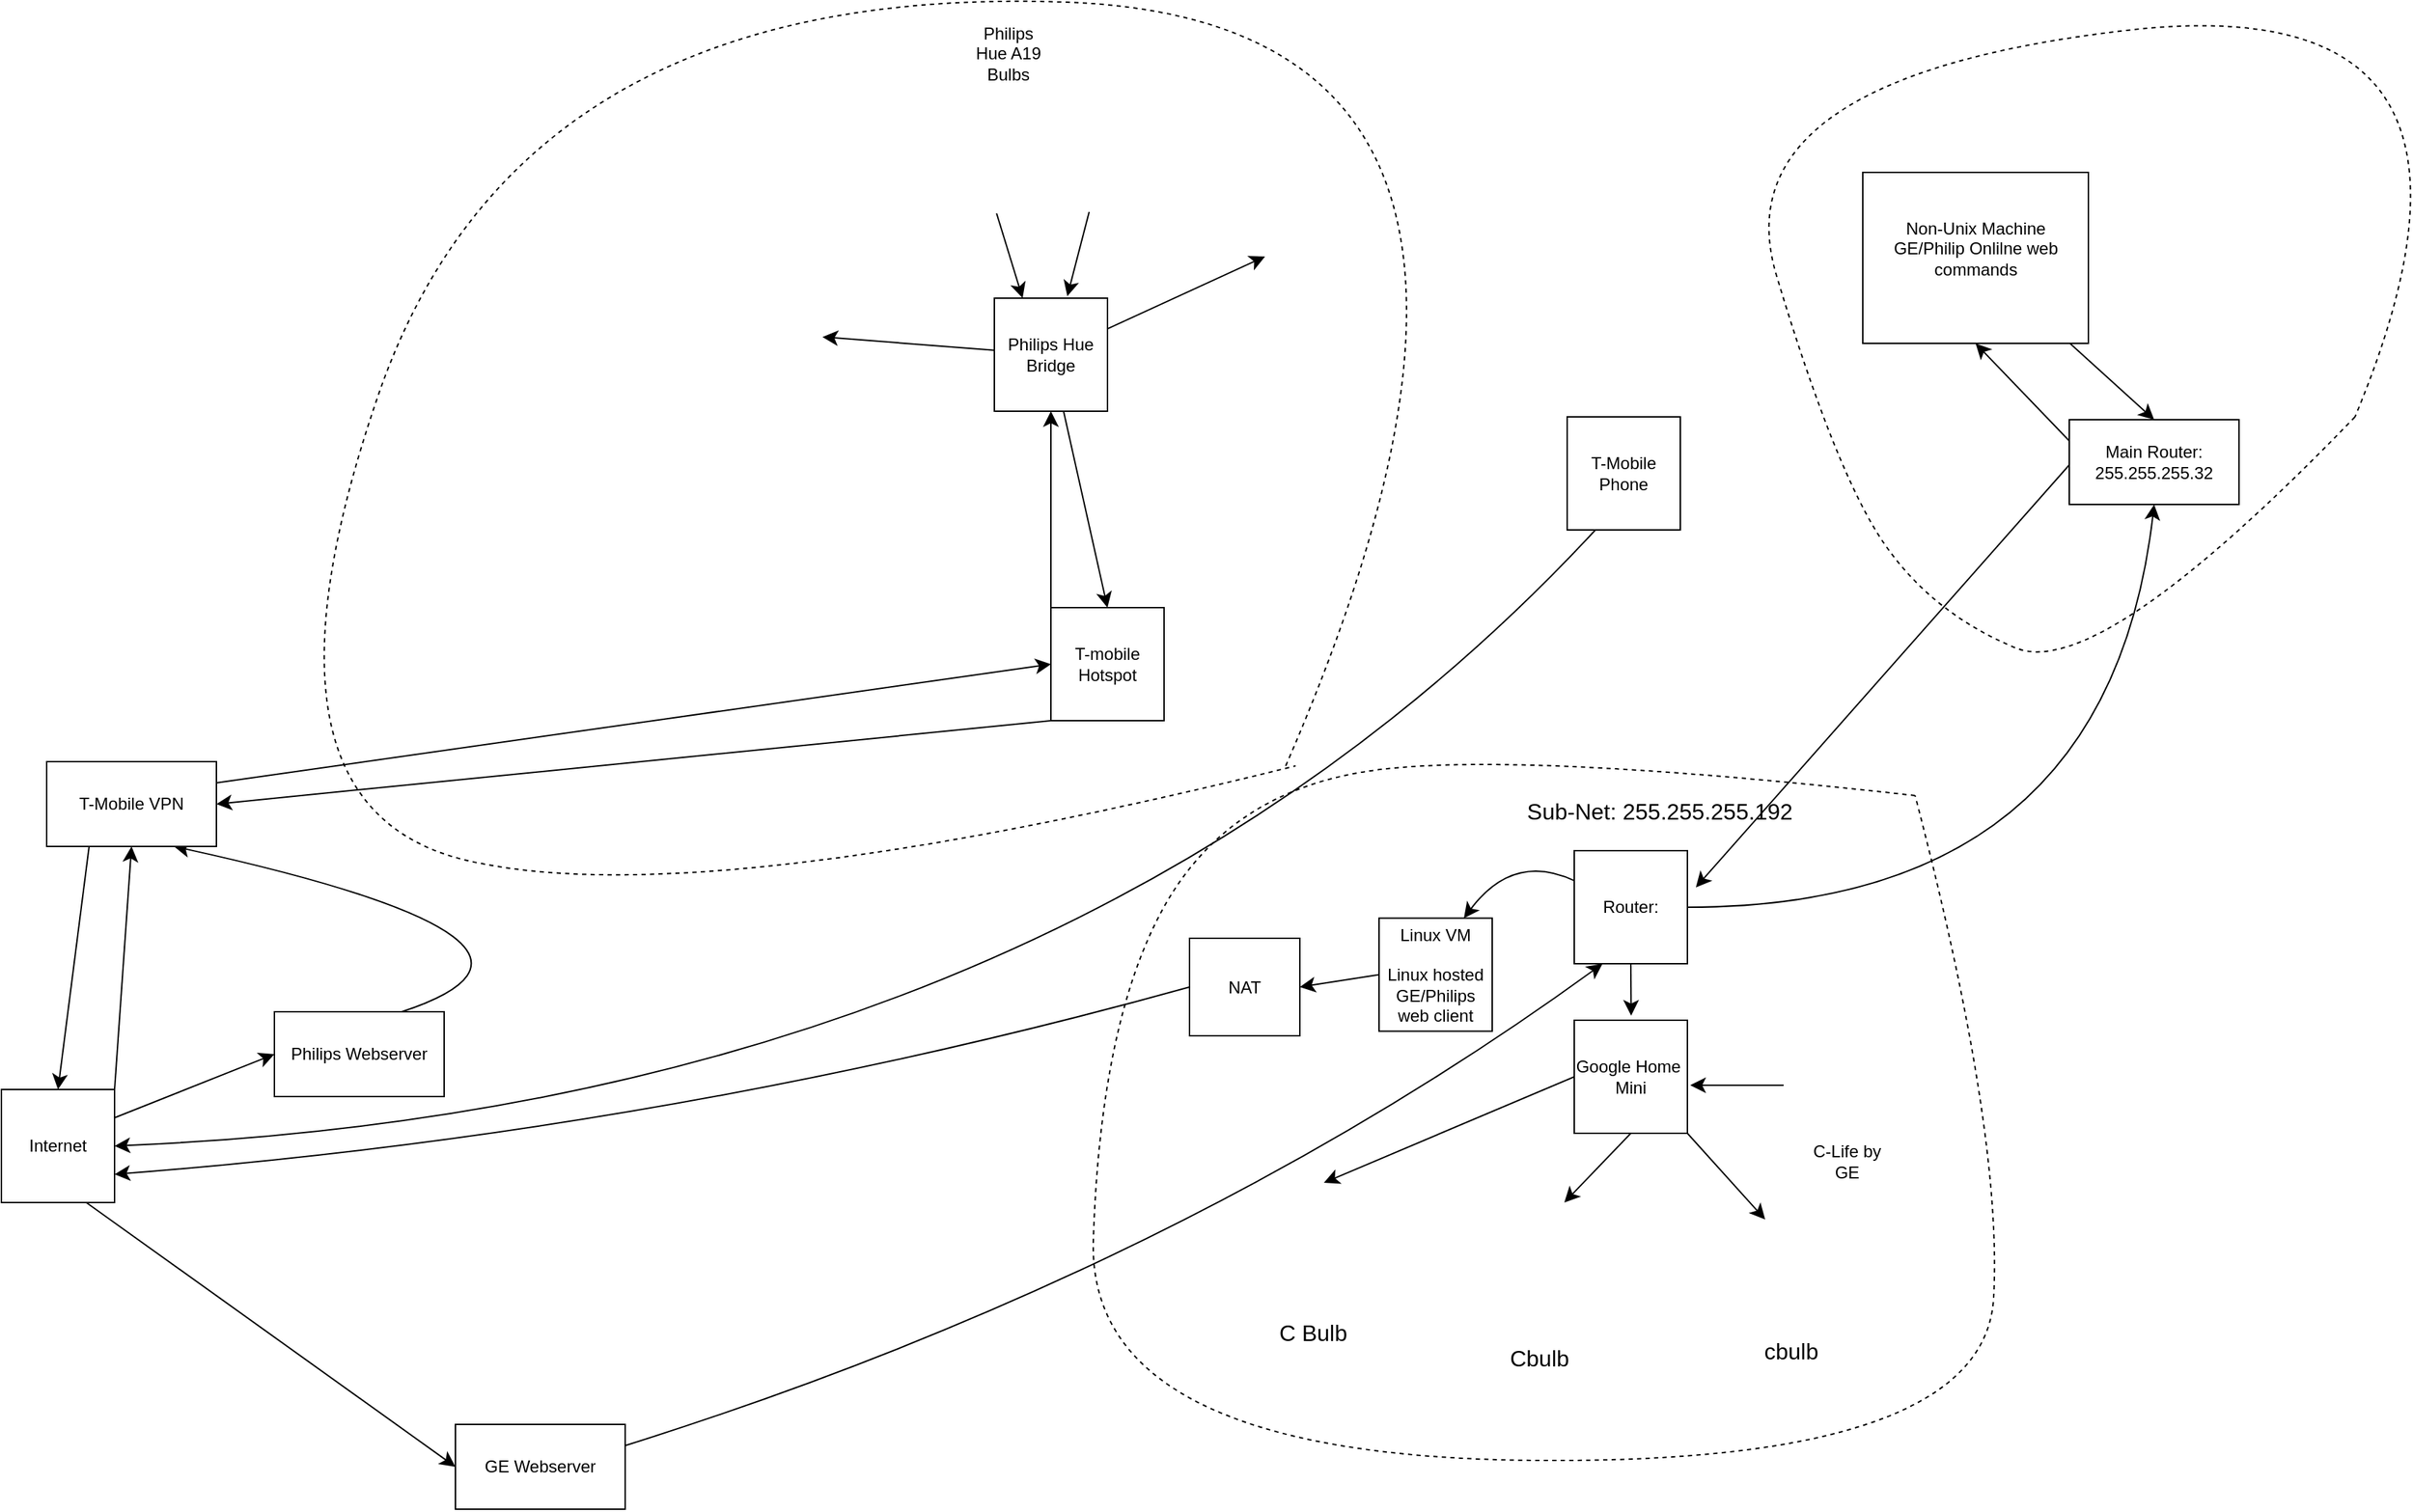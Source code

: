 <mxfile version="26.0.10">
  <diagram name="Page-1" id="0PDTeWTnHMTXMjLwmvuA">
    <mxGraphModel dx="3700" dy="1646" grid="0" gridSize="10" guides="1" tooltips="1" connect="1" arrows="1" fold="1" page="0" pageScale="1" pageWidth="850" pageHeight="1100" math="0" shadow="0">
      <root>
        <mxCell id="0" />
        <mxCell id="1" parent="0" />
        <mxCell id="hASC08Up0jTJIxxnL5Ud-16" style="edgeStyle=none;curved=1;rounded=0;orthogonalLoop=1;jettySize=auto;html=1;fontSize=12;startSize=8;endSize=8;entryX=0.75;entryY=0;entryDx=0;entryDy=0;" edge="1" parent="1" source="hASC08Up0jTJIxxnL5Ud-1" target="hASC08Up0jTJIxxnL5Ud-17">
          <mxGeometry relative="1" as="geometry">
            <mxPoint x="80.0" y="345.75" as="targetPoint" />
            <Array as="points">
              <mxPoint x="135" y="259" />
            </Array>
          </mxGeometry>
        </mxCell>
        <mxCell id="hASC08Up0jTJIxxnL5Ud-18" style="edgeStyle=none;curved=1;rounded=0;orthogonalLoop=1;jettySize=auto;html=1;exitX=0.5;exitY=1;exitDx=0;exitDy=0;fontSize=12;startSize=8;endSize=8;" edge="1" parent="1" source="hASC08Up0jTJIxxnL5Ud-1">
          <mxGeometry relative="1" as="geometry">
            <mxPoint x="218.25" y="374.75" as="targetPoint" />
          </mxGeometry>
        </mxCell>
        <mxCell id="hASC08Up0jTJIxxnL5Ud-35" style="edgeStyle=none;curved=1;rounded=0;orthogonalLoop=1;jettySize=auto;html=1;fontSize=12;startSize=8;endSize=8;entryX=0.5;entryY=1;entryDx=0;entryDy=0;" edge="1" parent="1" source="hASC08Up0jTJIxxnL5Ud-1" target="hASC08Up0jTJIxxnL5Ud-37">
          <mxGeometry relative="1" as="geometry">
            <mxPoint x="534.096" y="185.231" as="targetPoint" />
            <Array as="points">
              <mxPoint x="555" y="298" />
            </Array>
          </mxGeometry>
        </mxCell>
        <mxCell id="hASC08Up0jTJIxxnL5Ud-1" value="Router:" style="whiteSpace=wrap;html=1;aspect=fixed;" vertex="1" parent="1">
          <mxGeometry x="178" y="258" width="80" height="80" as="geometry" />
        </mxCell>
        <mxCell id="hASC08Up0jTJIxxnL5Ud-12" style="edgeStyle=none;curved=1;rounded=0;orthogonalLoop=1;jettySize=auto;html=1;fontSize=12;startSize=8;endSize=8;entryX=0.5;entryY=0;entryDx=0;entryDy=0;" edge="1" parent="1" source="hASC08Up0jTJIxxnL5Ud-2" target="hASC08Up0jTJIxxnL5Ud-4">
          <mxGeometry relative="1" as="geometry">
            <mxPoint x="-68.4" y="-93" as="targetPoint" />
          </mxGeometry>
        </mxCell>
        <mxCell id="hASC08Up0jTJIxxnL5Ud-38" style="edgeStyle=none;curved=1;rounded=0;orthogonalLoop=1;jettySize=auto;html=1;fontSize=12;startSize=8;endSize=8;" edge="1" parent="1" source="hASC08Up0jTJIxxnL5Ud-2">
          <mxGeometry relative="1" as="geometry">
            <mxPoint x="-353.528" y="-105.556" as="targetPoint" />
          </mxGeometry>
        </mxCell>
        <mxCell id="hASC08Up0jTJIxxnL5Ud-39" style="edgeStyle=none;curved=1;rounded=0;orthogonalLoop=1;jettySize=auto;html=1;fontSize=12;startSize=8;endSize=8;" edge="1" parent="1" source="hASC08Up0jTJIxxnL5Ud-2">
          <mxGeometry relative="1" as="geometry">
            <mxPoint x="-40.639" y="-162.444" as="targetPoint" />
          </mxGeometry>
        </mxCell>
        <mxCell id="hASC08Up0jTJIxxnL5Ud-2" value="Philips Hue Bridge" style="whiteSpace=wrap;html=1;aspect=fixed;" vertex="1" parent="1">
          <mxGeometry x="-232" y="-133" width="80" height="80" as="geometry" />
        </mxCell>
        <mxCell id="hASC08Up0jTJIxxnL5Ud-54" style="edgeStyle=none;curved=1;rounded=0;orthogonalLoop=1;jettySize=auto;html=1;exitX=0.5;exitY=1;exitDx=0;exitDy=0;entryX=0.5;entryY=0;entryDx=0;entryDy=0;fontSize=12;startSize=8;endSize=8;" edge="1" parent="1" source="hASC08Up0jTJIxxnL5Ud-3" target="hASC08Up0jTJIxxnL5Ud-51">
          <mxGeometry relative="1" as="geometry" />
        </mxCell>
        <mxCell id="hASC08Up0jTJIxxnL5Ud-55" style="edgeStyle=none;curved=1;rounded=0;orthogonalLoop=1;jettySize=auto;html=1;exitX=0;exitY=0.5;exitDx=0;exitDy=0;entryX=0.5;entryY=0;entryDx=0;entryDy=0;fontSize=12;startSize=8;endSize=8;" edge="1" parent="1" source="hASC08Up0jTJIxxnL5Ud-3" target="hASC08Up0jTJIxxnL5Ud-50">
          <mxGeometry relative="1" as="geometry" />
        </mxCell>
        <mxCell id="hASC08Up0jTJIxxnL5Ud-56" style="edgeStyle=none;curved=1;rounded=0;orthogonalLoop=1;jettySize=auto;html=1;exitX=1;exitY=1;exitDx=0;exitDy=0;entryX=0.25;entryY=0;entryDx=0;entryDy=0;fontSize=12;startSize=8;endSize=8;" edge="1" parent="1" source="hASC08Up0jTJIxxnL5Ud-3" target="hASC08Up0jTJIxxnL5Ud-52">
          <mxGeometry relative="1" as="geometry" />
        </mxCell>
        <mxCell id="hASC08Up0jTJIxxnL5Ud-3" value="Google Home&amp;nbsp;&lt;div&gt;Mini&lt;/div&gt;" style="whiteSpace=wrap;html=1;aspect=fixed;" vertex="1" parent="1">
          <mxGeometry x="178" y="378" width="80" height="80" as="geometry" />
        </mxCell>
        <mxCell id="hASC08Up0jTJIxxnL5Ud-15" style="edgeStyle=none;curved=1;rounded=0;orthogonalLoop=1;jettySize=auto;html=1;exitX=0;exitY=0.25;exitDx=0;exitDy=0;fontSize=12;startSize=8;endSize=8;entryX=0.5;entryY=1;entryDx=0;entryDy=0;" edge="1" parent="1" source="hASC08Up0jTJIxxnL5Ud-4" target="hASC08Up0jTJIxxnL5Ud-2">
          <mxGeometry relative="1" as="geometry">
            <mxPoint x="-148" y="-73" as="targetPoint" />
          </mxGeometry>
        </mxCell>
        <mxCell id="hASC08Up0jTJIxxnL5Ud-92" style="edgeStyle=none;curved=1;rounded=0;orthogonalLoop=1;jettySize=auto;html=1;exitX=0;exitY=1;exitDx=0;exitDy=0;entryX=1;entryY=0.5;entryDx=0;entryDy=0;fontSize=12;startSize=8;endSize=8;" edge="1" parent="1" source="hASC08Up0jTJIxxnL5Ud-4" target="hASC08Up0jTJIxxnL5Ud-64">
          <mxGeometry relative="1" as="geometry" />
        </mxCell>
        <mxCell id="hASC08Up0jTJIxxnL5Ud-4" value="T-mobile Hotspot" style="whiteSpace=wrap;html=1;aspect=fixed;" vertex="1" parent="1">
          <mxGeometry x="-192" y="86" width="80" height="80" as="geometry" />
        </mxCell>
        <mxCell id="hASC08Up0jTJIxxnL5Ud-82" style="edgeStyle=none;curved=1;rounded=0;orthogonalLoop=1;jettySize=auto;html=1;exitX=0.25;exitY=1;exitDx=0;exitDy=0;entryX=1;entryY=0.5;entryDx=0;entryDy=0;fontSize=12;startSize=8;endSize=8;" edge="1" parent="1" source="hASC08Up0jTJIxxnL5Ud-5" target="hASC08Up0jTJIxxnL5Ud-7">
          <mxGeometry relative="1" as="geometry">
            <Array as="points">
              <mxPoint x="-184" y="438" />
            </Array>
          </mxGeometry>
        </mxCell>
        <mxCell id="hASC08Up0jTJIxxnL5Ud-5" value="T-Mobile Phone" style="whiteSpace=wrap;html=1;aspect=fixed;" vertex="1" parent="1">
          <mxGeometry x="173" y="-49" width="80" height="80" as="geometry" />
        </mxCell>
        <mxCell id="hASC08Up0jTJIxxnL5Ud-80" style="edgeStyle=none;curved=1;rounded=0;orthogonalLoop=1;jettySize=auto;html=1;exitX=1;exitY=0;exitDx=0;exitDy=0;entryX=0.5;entryY=1;entryDx=0;entryDy=0;fontSize=12;startSize=8;endSize=8;" edge="1" parent="1" source="hASC08Up0jTJIxxnL5Ud-7" target="hASC08Up0jTJIxxnL5Ud-64">
          <mxGeometry relative="1" as="geometry" />
        </mxCell>
        <mxCell id="hASC08Up0jTJIxxnL5Ud-87" style="edgeStyle=none;curved=1;rounded=0;orthogonalLoop=1;jettySize=auto;html=1;exitX=1;exitY=0.25;exitDx=0;exitDy=0;entryX=0;entryY=0.5;entryDx=0;entryDy=0;fontSize=12;startSize=8;endSize=8;" edge="1" parent="1" source="hASC08Up0jTJIxxnL5Ud-7" target="hASC08Up0jTJIxxnL5Ud-63">
          <mxGeometry relative="1" as="geometry" />
        </mxCell>
        <mxCell id="hASC08Up0jTJIxxnL5Ud-90" style="edgeStyle=none;curved=1;rounded=0;orthogonalLoop=1;jettySize=auto;html=1;exitX=0.75;exitY=1;exitDx=0;exitDy=0;entryX=0;entryY=0.5;entryDx=0;entryDy=0;fontSize=12;startSize=8;endSize=8;" edge="1" parent="1" source="hASC08Up0jTJIxxnL5Ud-7" target="hASC08Up0jTJIxxnL5Ud-62">
          <mxGeometry relative="1" as="geometry" />
        </mxCell>
        <mxCell id="hASC08Up0jTJIxxnL5Ud-7" value="Internet" style="whiteSpace=wrap;html=1;aspect=fixed;" vertex="1" parent="1">
          <mxGeometry x="-934" y="427" width="80" height="80" as="geometry" />
        </mxCell>
        <mxCell id="hASC08Up0jTJIxxnL5Ud-10" style="edgeStyle=none;curved=1;rounded=0;orthogonalLoop=1;jettySize=auto;html=1;entryX=0.25;entryY=0;entryDx=0;entryDy=0;fontSize=12;startSize=8;endSize=8;" edge="1" parent="1" source="hASC08Up0jTJIxxnL5Ud-8" target="hASC08Up0jTJIxxnL5Ud-2">
          <mxGeometry relative="1" as="geometry" />
        </mxCell>
        <mxCell id="hASC08Up0jTJIxxnL5Ud-8" value="" style="shape=image;html=1;verticalAlign=top;verticalLabelPosition=bottom;labelBackgroundColor=#ffffff;imageAspect=0;aspect=fixed;image=https://cdn0.iconfinder.com/data/icons/evericons-24px-vol-2/24/lightbulb-128.png" vertex="1" parent="1">
          <mxGeometry x="-284" y="-275" width="82" height="82" as="geometry" />
        </mxCell>
        <mxCell id="hASC08Up0jTJIxxnL5Ud-9" value="" style="shape=image;html=1;verticalAlign=top;verticalLabelPosition=bottom;labelBackgroundColor=#ffffff;imageAspect=0;aspect=fixed;image=https://cdn0.iconfinder.com/data/icons/evericons-24px-vol-2/24/lightbulb-128.png" vertex="1" parent="1">
          <mxGeometry x="-195" y="-275" width="81" height="81" as="geometry" />
        </mxCell>
        <mxCell id="hASC08Up0jTJIxxnL5Ud-11" style="edgeStyle=none;curved=1;rounded=0;orthogonalLoop=1;jettySize=auto;html=1;entryX=0.645;entryY=-0.017;entryDx=0;entryDy=0;entryPerimeter=0;fontSize=12;startSize=8;endSize=8;" edge="1" parent="1" source="hASC08Up0jTJIxxnL5Ud-9" target="hASC08Up0jTJIxxnL5Ud-2">
          <mxGeometry relative="1" as="geometry" />
        </mxCell>
        <mxCell id="hASC08Up0jTJIxxnL5Ud-74" style="edgeStyle=none;curved=1;rounded=0;orthogonalLoop=1;jettySize=auto;html=1;exitX=0;exitY=0.5;exitDx=0;exitDy=0;entryX=1;entryY=0.5;entryDx=0;entryDy=0;fontSize=12;startSize=8;endSize=8;" edge="1" parent="1" source="hASC08Up0jTJIxxnL5Ud-17" target="hASC08Up0jTJIxxnL5Ud-24">
          <mxGeometry relative="1" as="geometry" />
        </mxCell>
        <mxCell id="hASC08Up0jTJIxxnL5Ud-17" value="Linux VM&lt;div&gt;&lt;br&gt;&lt;div&gt;Linux hosted GE/Philips web client&lt;/div&gt;&lt;/div&gt;" style="whiteSpace=wrap;html=1;aspect=fixed;" vertex="1" parent="1">
          <mxGeometry x="40.0" y="305.75" width="80" height="80" as="geometry" />
        </mxCell>
        <mxCell id="hASC08Up0jTJIxxnL5Ud-23" style="edgeStyle=none;curved=1;rounded=0;orthogonalLoop=1;jettySize=auto;html=1;fontSize=12;startSize=8;endSize=8;" edge="1" parent="1">
          <mxGeometry relative="1" as="geometry">
            <mxPoint x="260.0" y="424.0" as="targetPoint" />
            <mxPoint x="326" y="424.0" as="sourcePoint" />
          </mxGeometry>
        </mxCell>
        <mxCell id="hASC08Up0jTJIxxnL5Ud-19" value="" style="shape=image;html=1;verticalAlign=top;verticalLabelPosition=bottom;labelBackgroundColor=#ffffff;imageAspect=0;aspect=fixed;image=https://cdn0.iconfinder.com/data/icons/evericons-24px-vol-2/24/lightbulb-128.png" vertex="1" parent="1">
          <mxGeometry x="328" y="362" width="92" height="92" as="geometry" />
        </mxCell>
        <mxCell id="hASC08Up0jTJIxxnL5Ud-21" value="C-Life by GE" style="text;html=1;align=center;verticalAlign=middle;whiteSpace=wrap;rounded=0;" vertex="1" parent="1">
          <mxGeometry x="341" y="463" width="60" height="30" as="geometry" />
        </mxCell>
        <mxCell id="hASC08Up0jTJIxxnL5Ud-22" value="Philips Hue A19 Bulbs&lt;div&gt;&lt;br&gt;&lt;/div&gt;" style="text;html=1;align=center;verticalAlign=middle;whiteSpace=wrap;rounded=0;" vertex="1" parent="1">
          <mxGeometry x="-252" y="-314" width="60" height="30" as="geometry" />
        </mxCell>
        <mxCell id="hASC08Up0jTJIxxnL5Ud-85" style="edgeStyle=none;curved=1;rounded=0;orthogonalLoop=1;jettySize=auto;html=1;exitX=0;exitY=0.5;exitDx=0;exitDy=0;fontSize=12;startSize=8;endSize=8;entryX=1;entryY=0.75;entryDx=0;entryDy=0;" edge="1" parent="1" source="hASC08Up0jTJIxxnL5Ud-24" target="hASC08Up0jTJIxxnL5Ud-7">
          <mxGeometry relative="1" as="geometry">
            <Array as="points">
              <mxPoint x="-459" y="456" />
            </Array>
          </mxGeometry>
        </mxCell>
        <mxCell id="hASC08Up0jTJIxxnL5Ud-24" value="NAT" style="rounded=0;whiteSpace=wrap;html=1;" vertex="1" parent="1">
          <mxGeometry x="-94" y="320" width="78" height="69" as="geometry" />
        </mxCell>
        <mxCell id="hASC08Up0jTJIxxnL5Ud-65" style="edgeStyle=none;curved=1;rounded=0;orthogonalLoop=1;jettySize=auto;html=1;entryX=0.5;entryY=0;entryDx=0;entryDy=0;fontSize=12;startSize=8;endSize=8;" edge="1" parent="1" source="hASC08Up0jTJIxxnL5Ud-26" target="hASC08Up0jTJIxxnL5Ud-37">
          <mxGeometry relative="1" as="geometry" />
        </mxCell>
        <mxCell id="hASC08Up0jTJIxxnL5Ud-68" style="edgeStyle=none;curved=1;rounded=0;orthogonalLoop=1;jettySize=auto;html=1;exitX=0.5;exitY=1;exitDx=0;exitDy=0;fontSize=12;startSize=8;endSize=8;" edge="1" parent="1">
          <mxGeometry relative="1" as="geometry">
            <mxPoint x="528" y="-15" as="sourcePoint" />
            <mxPoint x="264" y="284" as="targetPoint" />
          </mxGeometry>
        </mxCell>
        <mxCell id="hASC08Up0jTJIxxnL5Ud-26" value="Non-Unix Machine&lt;div&gt;GE/Philip Onlilne web commands&lt;br&gt;&lt;div&gt;&lt;br&gt;&lt;/div&gt;&lt;/div&gt;" style="rounded=0;whiteSpace=wrap;html=1;" vertex="1" parent="1">
          <mxGeometry x="382" y="-222" width="159.5" height="121" as="geometry" />
        </mxCell>
        <mxCell id="hASC08Up0jTJIxxnL5Ud-33" value="" style="endArrow=none;dashed=1;html=1;rounded=0;fontSize=12;startSize=8;endSize=8;curved=1;" edge="1" parent="1">
          <mxGeometry width="50" height="50" relative="1" as="geometry">
            <mxPoint x="419" y="219" as="sourcePoint" />
            <mxPoint x="419" y="219" as="targetPoint" />
            <Array as="points">
              <mxPoint x="124" y="186" />
              <mxPoint x="-69" y="219" />
              <mxPoint x="-157" y="380" />
              <mxPoint x="-167" y="687" />
              <mxPoint x="468" y="692" />
              <mxPoint x="481" y="457" />
            </Array>
          </mxGeometry>
        </mxCell>
        <mxCell id="hASC08Up0jTJIxxnL5Ud-34" value="Sub-Net: 255.255.255.192" style="text;html=1;align=center;verticalAlign=middle;resizable=0;points=[];autosize=1;strokeColor=none;fillColor=none;fontSize=16;" vertex="1" parent="1">
          <mxGeometry x="135" y="214" width="206" height="31" as="geometry" />
        </mxCell>
        <mxCell id="hASC08Up0jTJIxxnL5Ud-36" value="" style="endArrow=none;dashed=1;html=1;rounded=0;fontSize=12;startSize=8;endSize=8;curved=1;" edge="1" parent="1">
          <mxGeometry width="50" height="50" relative="1" as="geometry">
            <mxPoint x="730" y="-49" as="sourcePoint" />
            <mxPoint x="730" y="-49" as="targetPoint" />
            <Array as="points">
              <mxPoint x="549" y="139" />
              <mxPoint x="431" y="90" />
              <mxPoint x="363" y="-9" />
              <mxPoint x="279" y="-289" />
              <mxPoint x="858" y="-356" />
            </Array>
          </mxGeometry>
        </mxCell>
        <mxCell id="hASC08Up0jTJIxxnL5Ud-73" style="edgeStyle=none;curved=1;rounded=0;orthogonalLoop=1;jettySize=auto;html=1;exitX=0;exitY=0.25;exitDx=0;exitDy=0;entryX=0.5;entryY=1;entryDx=0;entryDy=0;fontSize=12;startSize=8;endSize=8;" edge="1" parent="1" source="hASC08Up0jTJIxxnL5Ud-37" target="hASC08Up0jTJIxxnL5Ud-26">
          <mxGeometry relative="1" as="geometry" />
        </mxCell>
        <mxCell id="hASC08Up0jTJIxxnL5Ud-37" value="Main Router:&lt;div&gt;255.255.255.32&lt;/div&gt;" style="whiteSpace=wrap;html=1;" vertex="1" parent="1">
          <mxGeometry x="528" y="-47" width="120" height="60" as="geometry" />
        </mxCell>
        <mxCell id="hASC08Up0jTJIxxnL5Ud-40" value="" style="shape=image;html=1;verticalAlign=top;verticalLabelPosition=bottom;labelBackgroundColor=#ffffff;imageAspect=0;aspect=fixed;image=https://cdn0.iconfinder.com/data/icons/evericons-24px-vol-2/24/lightbulb-128.png" vertex="1" parent="1">
          <mxGeometry x="-470" y="-174" width="82" height="82" as="geometry" />
        </mxCell>
        <mxCell id="hASC08Up0jTJIxxnL5Ud-41" value="" style="shape=image;html=1;verticalAlign=top;verticalLabelPosition=bottom;labelBackgroundColor=#ffffff;imageAspect=0;aspect=fixed;image=https://cdn0.iconfinder.com/data/icons/evericons-24px-vol-2/24/lightbulb-128.png" vertex="1" parent="1">
          <mxGeometry x="-24" y="-241" width="82" height="82" as="geometry" />
        </mxCell>
        <mxCell id="hASC08Up0jTJIxxnL5Ud-50" value="" style="shape=image;html=1;verticalAlign=top;verticalLabelPosition=bottom;labelBackgroundColor=#ffffff;imageAspect=0;aspect=fixed;image=https://cdn0.iconfinder.com/data/icons/evericons-24px-vol-2/24/lightbulb-128.png" vertex="1" parent="1">
          <mxGeometry x="-45" y="493" width="92" height="92" as="geometry" />
        </mxCell>
        <mxCell id="hASC08Up0jTJIxxnL5Ud-51" value="" style="shape=image;html=1;verticalAlign=top;verticalLabelPosition=bottom;labelBackgroundColor=#ffffff;imageAspect=0;aspect=fixed;image=https://cdn0.iconfinder.com/data/icons/evericons-24px-vol-2/24/lightbulb-128.png" vertex="1" parent="1">
          <mxGeometry x="125" y="507" width="92" height="92" as="geometry" />
        </mxCell>
        <mxCell id="hASC08Up0jTJIxxnL5Ud-52" value="" style="shape=image;html=1;verticalAlign=top;verticalLabelPosition=bottom;labelBackgroundColor=#ffffff;imageAspect=0;aspect=fixed;image=https://cdn0.iconfinder.com/data/icons/evericons-24px-vol-2/24/lightbulb-128.png" vertex="1" parent="1">
          <mxGeometry x="290" y="519" width="92" height="92" as="geometry" />
        </mxCell>
        <mxCell id="hASC08Up0jTJIxxnL5Ud-53" value="C Bulb" style="text;html=1;align=center;verticalAlign=middle;resizable=0;points=[];autosize=1;strokeColor=none;fillColor=none;fontSize=16;" vertex="1" parent="1">
          <mxGeometry x="-40.5" y="583.5" width="66" height="31" as="geometry" />
        </mxCell>
        <mxCell id="hASC08Up0jTJIxxnL5Ud-57" value="Cbulb" style="text;html=1;align=center;verticalAlign=middle;resizable=0;points=[];autosize=1;strokeColor=none;fillColor=none;fontSize=16;" vertex="1" parent="1">
          <mxGeometry x="122.5" y="601.5" width="60" height="31" as="geometry" />
        </mxCell>
        <mxCell id="hASC08Up0jTJIxxnL5Ud-58" value="cbulb&lt;div&gt;&lt;br&gt;&lt;/div&gt;" style="text;html=1;align=center;verticalAlign=middle;resizable=0;points=[];autosize=1;strokeColor=none;fillColor=none;fontSize=16;" vertex="1" parent="1">
          <mxGeometry x="302.5" y="596.5" width="56" height="50" as="geometry" />
        </mxCell>
        <mxCell id="hASC08Up0jTJIxxnL5Ud-59" value="" style="endArrow=none;dashed=1;html=1;rounded=0;fontSize=12;startSize=8;endSize=8;curved=1;" edge="1" parent="1">
          <mxGeometry width="50" height="50" relative="1" as="geometry">
            <mxPoint x="-26" y="198" as="sourcePoint" />
            <mxPoint x="-19" y="198" as="targetPoint" />
            <Array as="points">
              <mxPoint x="203" y="-329" />
              <mxPoint x="-567" y="-356" />
              <mxPoint x="-768" y="227" />
              <mxPoint x="-441" y="303" />
            </Array>
          </mxGeometry>
        </mxCell>
        <mxCell id="hASC08Up0jTJIxxnL5Ud-91" style="edgeStyle=none;curved=1;rounded=0;orthogonalLoop=1;jettySize=auto;html=1;exitX=1;exitY=0.25;exitDx=0;exitDy=0;entryX=0.25;entryY=1;entryDx=0;entryDy=0;fontSize=12;startSize=8;endSize=8;" edge="1" parent="1" source="hASC08Up0jTJIxxnL5Ud-62" target="hASC08Up0jTJIxxnL5Ud-1">
          <mxGeometry relative="1" as="geometry">
            <Array as="points">
              <mxPoint x="-102" y="556" />
            </Array>
          </mxGeometry>
        </mxCell>
        <mxCell id="hASC08Up0jTJIxxnL5Ud-62" value="GE Webserver" style="rounded=0;whiteSpace=wrap;html=1;" vertex="1" parent="1">
          <mxGeometry x="-613" y="664" width="120" height="60" as="geometry" />
        </mxCell>
        <mxCell id="hASC08Up0jTJIxxnL5Ud-88" style="edgeStyle=none;curved=1;rounded=0;orthogonalLoop=1;jettySize=auto;html=1;exitX=0.75;exitY=0;exitDx=0;exitDy=0;entryX=0.75;entryY=1;entryDx=0;entryDy=0;fontSize=12;startSize=8;endSize=8;" edge="1" parent="1" source="hASC08Up0jTJIxxnL5Ud-63" target="hASC08Up0jTJIxxnL5Ud-64">
          <mxGeometry relative="1" as="geometry">
            <Array as="points">
              <mxPoint x="-502" y="323" />
            </Array>
          </mxGeometry>
        </mxCell>
        <mxCell id="hASC08Up0jTJIxxnL5Ud-63" value="Philips Webserver" style="rounded=0;whiteSpace=wrap;html=1;" vertex="1" parent="1">
          <mxGeometry x="-741" y="372" width="120" height="60" as="geometry" />
        </mxCell>
        <mxCell id="hASC08Up0jTJIxxnL5Ud-79" style="edgeStyle=none;curved=1;rounded=0;orthogonalLoop=1;jettySize=auto;html=1;exitX=0.25;exitY=1;exitDx=0;exitDy=0;entryX=0.5;entryY=0;entryDx=0;entryDy=0;fontSize=12;startSize=8;endSize=8;" edge="1" parent="1" source="hASC08Up0jTJIxxnL5Ud-64" target="hASC08Up0jTJIxxnL5Ud-7">
          <mxGeometry relative="1" as="geometry" />
        </mxCell>
        <mxCell id="hASC08Up0jTJIxxnL5Ud-81" style="edgeStyle=none;curved=1;rounded=0;orthogonalLoop=1;jettySize=auto;html=1;exitX=1;exitY=0.25;exitDx=0;exitDy=0;entryX=0;entryY=0.5;entryDx=0;entryDy=0;fontSize=12;startSize=8;endSize=8;" edge="1" parent="1" source="hASC08Up0jTJIxxnL5Ud-64" target="hASC08Up0jTJIxxnL5Ud-4">
          <mxGeometry relative="1" as="geometry" />
        </mxCell>
        <mxCell id="hASC08Up0jTJIxxnL5Ud-64" value="T-Mobile VPN" style="rounded=0;whiteSpace=wrap;html=1;" vertex="1" parent="1">
          <mxGeometry x="-902" y="195" width="120" height="60" as="geometry" />
        </mxCell>
      </root>
    </mxGraphModel>
  </diagram>
</mxfile>
